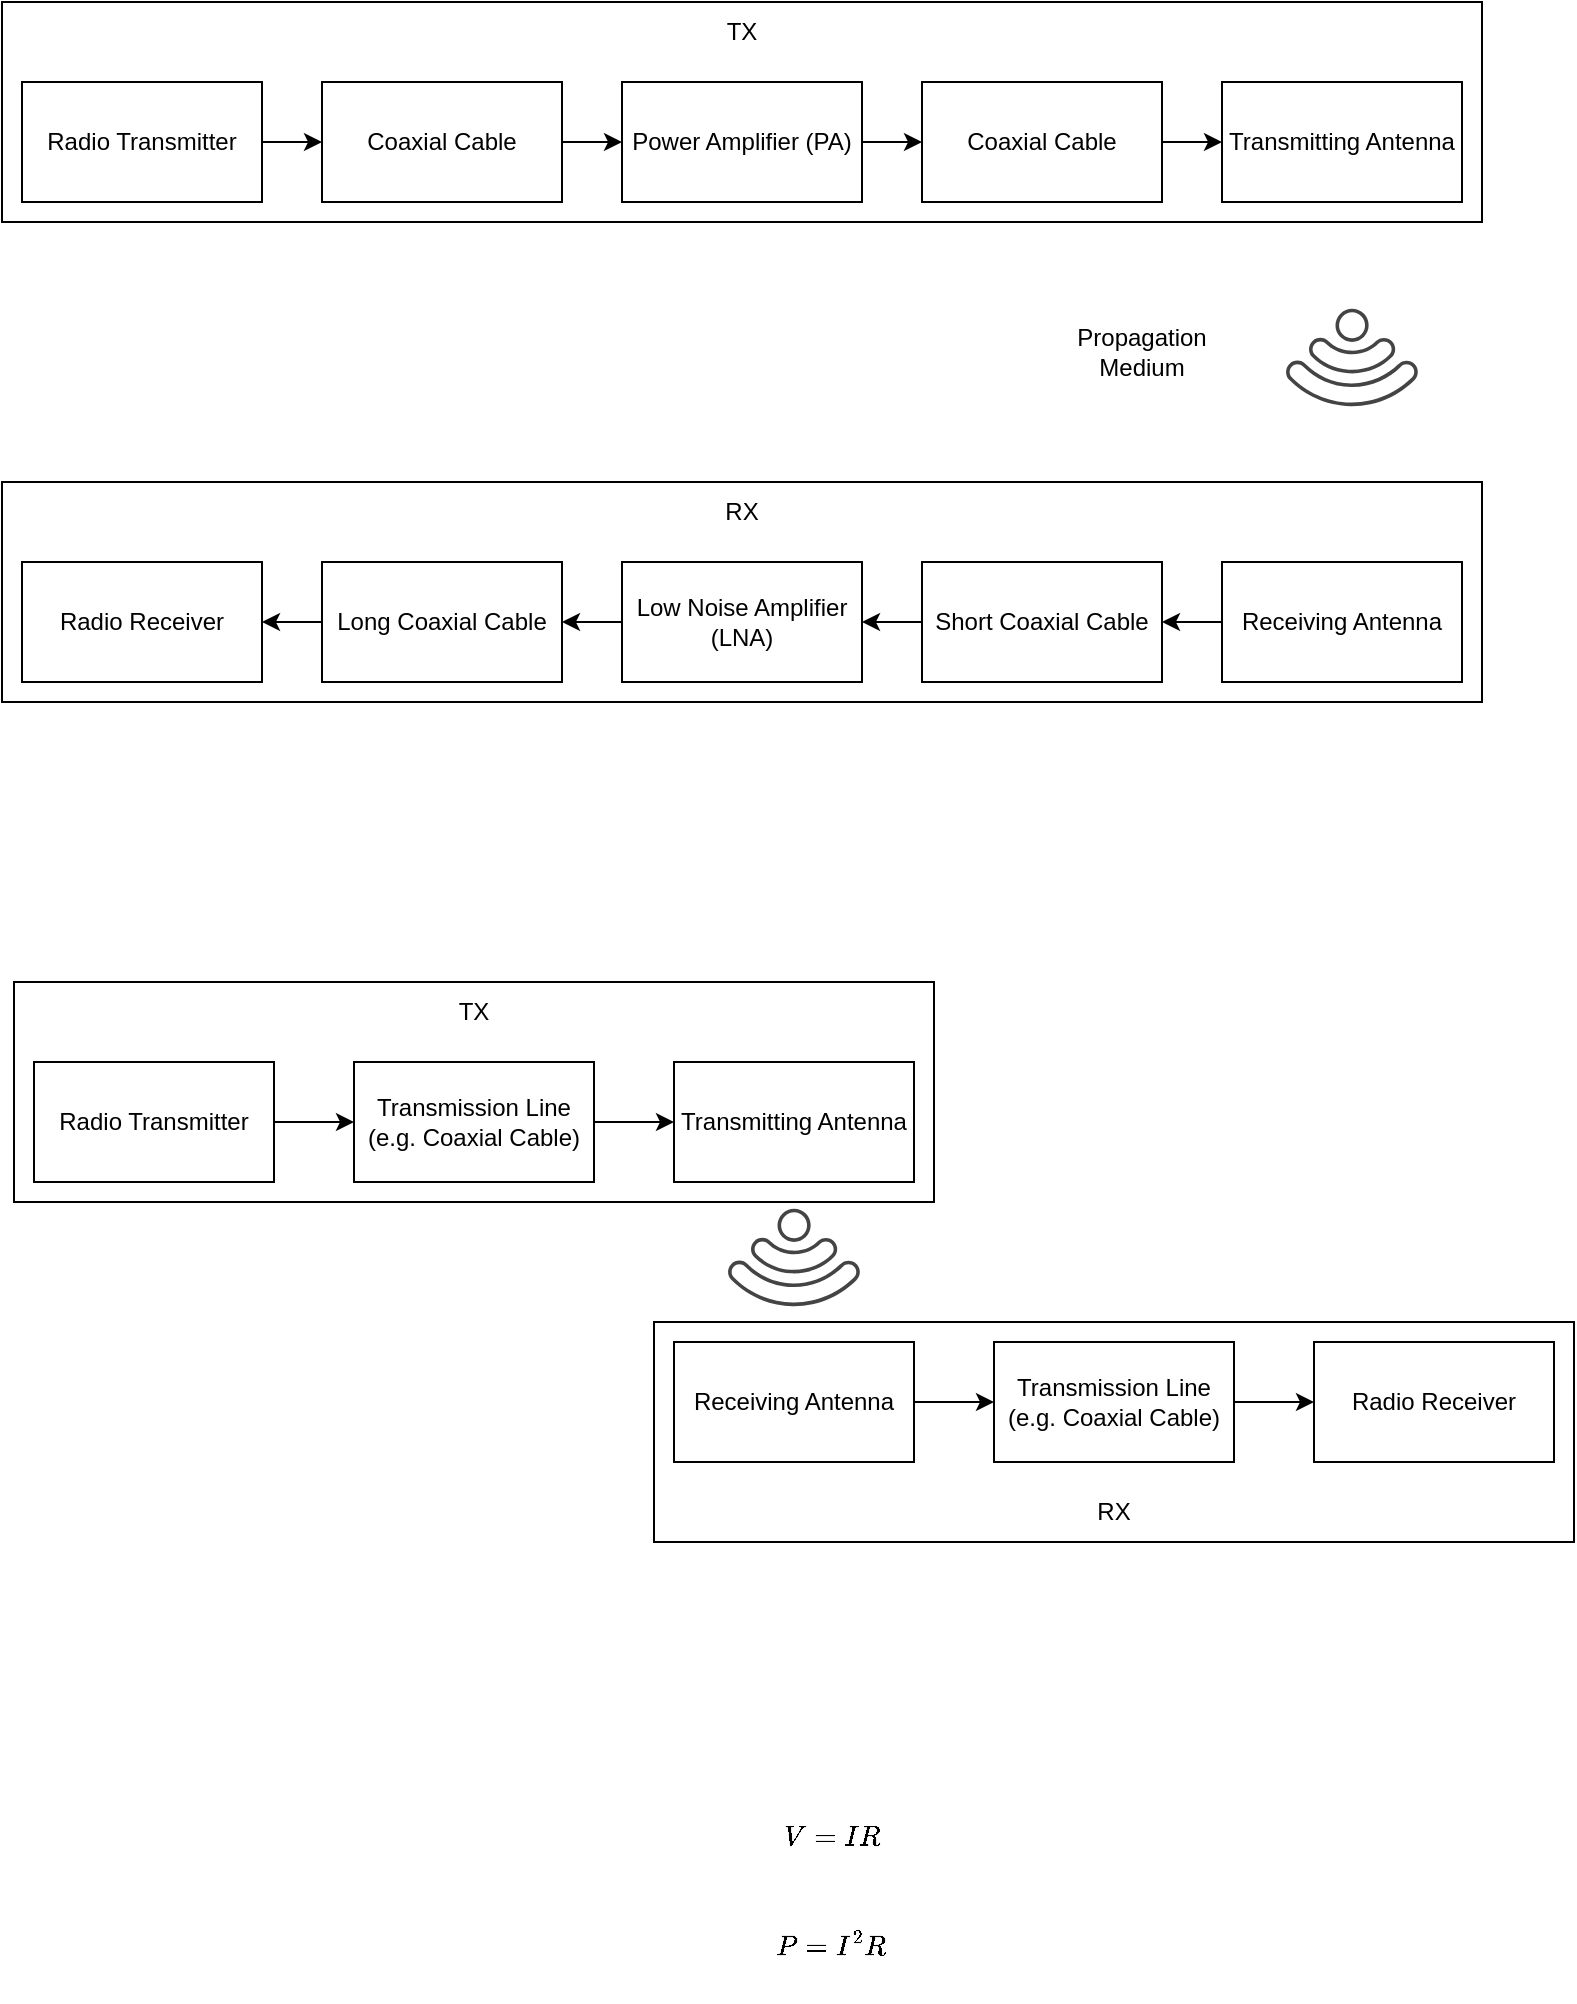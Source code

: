 <mxfile version="20.7.4" type="device" pages="5"><diagram id="d-C_2lDIibOglpIAvxN3" name="Link Elements"><mxGraphModel dx="2442" dy="955" grid="1" gridSize="10" guides="1" tooltips="1" connect="1" arrows="1" fold="1" page="1" pageScale="1" pageWidth="827" pageHeight="1169" math="1" shadow="0"><root><mxCell id="0"/><mxCell id="1" parent="0"/><mxCell id="vV_wYRjbDjdERri17DO6-15" value="" style="rounded=0;whiteSpace=wrap;html=1;" parent="1" vertex="1"><mxGeometry x="-484" y="740" width="460" height="110" as="geometry"/></mxCell><mxCell id="vV_wYRjbDjdERri17DO6-16" value="RX" style="text;html=1;strokeColor=none;fillColor=none;align=center;verticalAlign=middle;whiteSpace=wrap;rounded=0;" parent="1" vertex="1"><mxGeometry x="-284" y="820" width="60" height="30" as="geometry"/></mxCell><mxCell id="vV_wYRjbDjdERri17DO6-13" value="" style="rounded=0;whiteSpace=wrap;html=1;" parent="1" vertex="1"><mxGeometry x="-804" y="570" width="460" height="110" as="geometry"/></mxCell><mxCell id="vV_wYRjbDjdERri17DO6-6" value="" style="edgeStyle=orthogonalEdgeStyle;rounded=0;orthogonalLoop=1;jettySize=auto;html=1;" parent="1" source="vV_wYRjbDjdERri17DO6-1" target="vV_wYRjbDjdERri17DO6-3" edge="1"><mxGeometry relative="1" as="geometry"/></mxCell><mxCell id="vV_wYRjbDjdERri17DO6-1" value="Radio Transmitter" style="rounded=0;whiteSpace=wrap;html=1;" parent="1" vertex="1"><mxGeometry x="-794" y="610" width="120" height="60" as="geometry"/></mxCell><mxCell id="vV_wYRjbDjdERri17DO6-7" value="" style="edgeStyle=orthogonalEdgeStyle;rounded=0;orthogonalLoop=1;jettySize=auto;html=1;" parent="1" source="vV_wYRjbDjdERri17DO6-3" target="vV_wYRjbDjdERri17DO6-4" edge="1"><mxGeometry relative="1" as="geometry"/></mxCell><mxCell id="vV_wYRjbDjdERri17DO6-3" value="Transmission Line&lt;br&gt;(e.g. Coaxial Cable)" style="rounded=0;whiteSpace=wrap;html=1;" parent="1" vertex="1"><mxGeometry x="-634" y="610" width="120" height="60" as="geometry"/></mxCell><mxCell id="vV_wYRjbDjdERri17DO6-4" value="Transmitting Antenna" style="rounded=0;whiteSpace=wrap;html=1;" parent="1" vertex="1"><mxGeometry x="-474" y="610" width="120" height="60" as="geometry"/></mxCell><mxCell id="vV_wYRjbDjdERri17DO6-5" value="Radio Receiver" style="rounded=0;whiteSpace=wrap;html=1;" parent="1" vertex="1"><mxGeometry x="-154" y="750" width="120" height="60" as="geometry"/></mxCell><mxCell id="vV_wYRjbDjdERri17DO6-11" value="" style="edgeStyle=orthogonalEdgeStyle;rounded=0;orthogonalLoop=1;jettySize=auto;html=1;" parent="1" source="vV_wYRjbDjdERri17DO6-8" target="vV_wYRjbDjdERri17DO6-5" edge="1"><mxGeometry relative="1" as="geometry"/></mxCell><mxCell id="vV_wYRjbDjdERri17DO6-8" value="Transmission Line&lt;br&gt;(e.g. Coaxial Cable)" style="rounded=0;whiteSpace=wrap;html=1;" parent="1" vertex="1"><mxGeometry x="-314" y="750" width="120" height="60" as="geometry"/></mxCell><mxCell id="vV_wYRjbDjdERri17DO6-10" value="" style="edgeStyle=orthogonalEdgeStyle;rounded=0;orthogonalLoop=1;jettySize=auto;html=1;" parent="1" source="vV_wYRjbDjdERri17DO6-9" target="vV_wYRjbDjdERri17DO6-8" edge="1"><mxGeometry relative="1" as="geometry"/></mxCell><mxCell id="vV_wYRjbDjdERri17DO6-9" value="Receiving Antenna" style="rounded=0;whiteSpace=wrap;html=1;" parent="1" vertex="1"><mxGeometry x="-474" y="750" width="120" height="60" as="geometry"/></mxCell><mxCell id="vV_wYRjbDjdERri17DO6-12" value="" style="sketch=0;pointerEvents=1;shadow=0;dashed=0;html=1;strokeColor=none;fillColor=#434445;aspect=fixed;labelPosition=center;verticalLabelPosition=bottom;verticalAlign=top;align=center;outlineConnect=0;shape=mxgraph.vvd.wi_fi;rotation=-225;" parent="1" vertex="1"><mxGeometry x="-439" y="690" width="50" height="50" as="geometry"/></mxCell><mxCell id="vV_wYRjbDjdERri17DO6-14" value="TX" style="text;html=1;strokeColor=none;fillColor=none;align=center;verticalAlign=middle;whiteSpace=wrap;rounded=0;" parent="1" vertex="1"><mxGeometry x="-604" y="570" width="60" height="30" as="geometry"/></mxCell><mxCell id="dO1_45vs5YX-M7-SemZP-1" value="$$ V=I R $$&lt;br&gt;$$ P=I^2 R $$" style="text;html=1;strokeColor=none;fillColor=none;align=center;verticalAlign=middle;whiteSpace=wrap;rounded=0;" parent="1" vertex="1"><mxGeometry x="-470" y="970" width="150" height="110" as="geometry"/></mxCell><mxCell id="5fy0USZpjH5XjPz-WsK1-3" value="" style="rounded=0;whiteSpace=wrap;html=1;" parent="1" vertex="1"><mxGeometry x="-810" y="80" width="740" height="110" as="geometry"/></mxCell><mxCell id="5fy0USZpjH5XjPz-WsK1-4" value="" style="edgeStyle=orthogonalEdgeStyle;rounded=0;orthogonalLoop=1;jettySize=auto;html=1;" parent="1" source="5fy0USZpjH5XjPz-WsK1-5" target="5fy0USZpjH5XjPz-WsK1-16" edge="1"><mxGeometry relative="1" as="geometry"/></mxCell><mxCell id="5fy0USZpjH5XjPz-WsK1-5" value="Radio Transmitter" style="rounded=0;whiteSpace=wrap;html=1;" parent="1" vertex="1"><mxGeometry x="-800" y="120" width="120" height="60" as="geometry"/></mxCell><mxCell id="5fy0USZpjH5XjPz-WsK1-6" value="" style="edgeStyle=orthogonalEdgeStyle;rounded=0;orthogonalLoop=1;jettySize=auto;html=1;" parent="1" source="5fy0USZpjH5XjPz-WsK1-7" target="5fy0USZpjH5XjPz-WsK1-8" edge="1"><mxGeometry relative="1" as="geometry"/></mxCell><mxCell id="5fy0USZpjH5XjPz-WsK1-7" value="Power Amplifier (PA)" style="rounded=0;whiteSpace=wrap;html=1;" parent="1" vertex="1"><mxGeometry x="-500" y="120" width="120" height="60" as="geometry"/></mxCell><mxCell id="5fy0USZpjH5XjPz-WsK1-19" value="" style="edgeStyle=orthogonalEdgeStyle;rounded=0;orthogonalLoop=1;jettySize=auto;html=1;" parent="1" source="5fy0USZpjH5XjPz-WsK1-8" target="5fy0USZpjH5XjPz-WsK1-18" edge="1"><mxGeometry relative="1" as="geometry"/></mxCell><mxCell id="5fy0USZpjH5XjPz-WsK1-8" value="Coaxial Cable" style="rounded=0;whiteSpace=wrap;html=1;" parent="1" vertex="1"><mxGeometry x="-350" y="120" width="120" height="60" as="geometry"/></mxCell><mxCell id="5fy0USZpjH5XjPz-WsK1-14" value="" style="sketch=0;pointerEvents=1;shadow=0;dashed=0;html=1;strokeColor=none;fillColor=#434445;aspect=fixed;labelPosition=center;verticalLabelPosition=bottom;verticalAlign=top;align=center;outlineConnect=0;shape=mxgraph.vvd.wi_fi;rotation=-225;" parent="1" vertex="1"><mxGeometry x="-160" y="240" width="50" height="50" as="geometry"/></mxCell><mxCell id="5fy0USZpjH5XjPz-WsK1-15" value="TX" style="text;html=1;strokeColor=none;fillColor=none;align=center;verticalAlign=middle;whiteSpace=wrap;rounded=0;" parent="1" vertex="1"><mxGeometry x="-470" y="80" width="60" height="30" as="geometry"/></mxCell><mxCell id="5fy0USZpjH5XjPz-WsK1-17" value="" style="edgeStyle=orthogonalEdgeStyle;rounded=0;orthogonalLoop=1;jettySize=auto;html=1;" parent="1" source="5fy0USZpjH5XjPz-WsK1-16" target="5fy0USZpjH5XjPz-WsK1-7" edge="1"><mxGeometry relative="1" as="geometry"/></mxCell><mxCell id="5fy0USZpjH5XjPz-WsK1-16" value="Coaxial Cable" style="rounded=0;whiteSpace=wrap;html=1;" parent="1" vertex="1"><mxGeometry x="-650" y="120" width="120" height="60" as="geometry"/></mxCell><mxCell id="5fy0USZpjH5XjPz-WsK1-18" value="Transmitting Antenna" style="rounded=0;whiteSpace=wrap;html=1;" parent="1" vertex="1"><mxGeometry x="-200" y="120" width="120" height="60" as="geometry"/></mxCell><mxCell id="5fy0USZpjH5XjPz-WsK1-20" value="Propagation Medium" style="text;html=1;strokeColor=none;fillColor=none;align=center;verticalAlign=middle;whiteSpace=wrap;rounded=0;" parent="1" vertex="1"><mxGeometry x="-270" y="240" width="60" height="30" as="geometry"/></mxCell><mxCell id="5fy0USZpjH5XjPz-WsK1-21" value="" style="rounded=0;whiteSpace=wrap;html=1;" parent="1" vertex="1"><mxGeometry x="-810" y="320" width="740" height="110" as="geometry"/></mxCell><mxCell id="5fy0USZpjH5XjPz-WsK1-23" value="Radio Receiver" style="rounded=0;whiteSpace=wrap;html=1;" parent="1" vertex="1"><mxGeometry x="-800" y="360" width="120" height="60" as="geometry"/></mxCell><mxCell id="5fy0USZpjH5XjPz-WsK1-34" value="" style="edgeStyle=orthogonalEdgeStyle;rounded=0;orthogonalLoop=1;jettySize=auto;html=1;" parent="1" source="5fy0USZpjH5XjPz-WsK1-25" target="5fy0USZpjH5XjPz-WsK1-30" edge="1"><mxGeometry relative="1" as="geometry"/></mxCell><mxCell id="5fy0USZpjH5XjPz-WsK1-25" value="Low Noise Amplifier (LNA)" style="rounded=0;whiteSpace=wrap;html=1;" parent="1" vertex="1"><mxGeometry x="-500" y="360" width="120" height="60" as="geometry"/></mxCell><mxCell id="5fy0USZpjH5XjPz-WsK1-33" value="" style="edgeStyle=orthogonalEdgeStyle;rounded=0;orthogonalLoop=1;jettySize=auto;html=1;" parent="1" source="5fy0USZpjH5XjPz-WsK1-27" target="5fy0USZpjH5XjPz-WsK1-25" edge="1"><mxGeometry relative="1" as="geometry"/></mxCell><mxCell id="5fy0USZpjH5XjPz-WsK1-27" value="Short Coaxial Cable" style="rounded=0;whiteSpace=wrap;html=1;" parent="1" vertex="1"><mxGeometry x="-350" y="360" width="120" height="60" as="geometry"/></mxCell><mxCell id="5fy0USZpjH5XjPz-WsK1-28" value="RX" style="text;html=1;strokeColor=none;fillColor=none;align=center;verticalAlign=middle;whiteSpace=wrap;rounded=0;" parent="1" vertex="1"><mxGeometry x="-470" y="320" width="60" height="30" as="geometry"/></mxCell><mxCell id="5fy0USZpjH5XjPz-WsK1-35" value="" style="edgeStyle=orthogonalEdgeStyle;rounded=0;orthogonalLoop=1;jettySize=auto;html=1;" parent="1" source="5fy0USZpjH5XjPz-WsK1-30" target="5fy0USZpjH5XjPz-WsK1-23" edge="1"><mxGeometry relative="1" as="geometry"/></mxCell><mxCell id="5fy0USZpjH5XjPz-WsK1-30" value="Long Coaxial Cable" style="rounded=0;whiteSpace=wrap;html=1;" parent="1" vertex="1"><mxGeometry x="-650" y="360" width="120" height="60" as="geometry"/></mxCell><mxCell id="5fy0USZpjH5XjPz-WsK1-32" value="" style="edgeStyle=orthogonalEdgeStyle;rounded=0;orthogonalLoop=1;jettySize=auto;html=1;" parent="1" source="5fy0USZpjH5XjPz-WsK1-31" target="5fy0USZpjH5XjPz-WsK1-27" edge="1"><mxGeometry relative="1" as="geometry"/></mxCell><mxCell id="5fy0USZpjH5XjPz-WsK1-31" value="Receiving Antenna" style="rounded=0;whiteSpace=wrap;html=1;" parent="1" vertex="1"><mxGeometry x="-200" y="360" width="120" height="60" as="geometry"/></mxCell></root></mxGraphModel></diagram><diagram id="AnYrzLdGbLXiu4XTGlFO" name="dB Scale"><mxGraphModel dx="1050" dy="621" grid="1" gridSize="10" guides="1" tooltips="1" connect="1" arrows="1" fold="1" page="1" pageScale="1" pageWidth="827" pageHeight="1169" math="1" shadow="0"><root><mxCell id="0"/><mxCell id="1" parent="0"/><mxCell id="f7sJut4iROeHvsqfONxE-1" value="" style="edgeStyle=orthogonalEdgeStyle;rounded=0;orthogonalLoop=1;jettySize=auto;html=1;endArrow=none;endFill=0;" edge="1" parent="1" source="f7sJut4iROeHvsqfONxE-2" target="f7sJut4iROeHvsqfONxE-5"><mxGeometry relative="1" as="geometry"/></mxCell><mxCell id="f7sJut4iROeHvsqfONxE-2" value="" style="triangle;whiteSpace=wrap;html=1;" vertex="1" parent="1"><mxGeometry x="470" y="307.5" width="80" height="105" as="geometry"/></mxCell><mxCell id="f7sJut4iROeHvsqfONxE-3" value="" style="edgeStyle=orthogonalEdgeStyle;rounded=0;orthogonalLoop=1;jettySize=auto;html=1;endArrow=none;endFill=0;" edge="1" parent="1" source="f7sJut4iROeHvsqfONxE-4" target="f7sJut4iROeHvsqfONxE-2"><mxGeometry relative="1" as="geometry"/></mxCell><mxCell id="f7sJut4iROeHvsqfONxE-4" value="&lt;span style=&quot;font-family: SFMono-Regular, Menlo, Monaco, Consolas, &amp;quot;Liberation Mono&amp;quot;, &amp;quot;Courier New&amp;quot;, monospace; font-size: 14px; text-align: left; background-color: rgb(255, 255, 255);&quot;&gt;$$V_{rms}$$&lt;br&gt;&lt;/span&gt;&lt;span style=&quot;font-family: SFMono-Regular, Menlo, Monaco, Consolas, &amp;quot;Liberation Mono&amp;quot;, &amp;quot;Courier New&amp;quot;, monospace; font-size: 14px; text-align: left; background-color: rgb(255, 255, 255);&quot;&gt;$$P_{avg}$$&lt;/span&gt;&lt;sub&gt;&lt;br&gt;&lt;/sub&gt;" style="rounded=0;whiteSpace=wrap;html=1;" vertex="1" parent="1"><mxGeometry x="315" y="295" width="120" height="130" as="geometry"/></mxCell><mxCell id="f7sJut4iROeHvsqfONxE-5" value="&lt;span style=&quot;font-family: SFMono-Regular, Menlo, Monaco, Consolas, &amp;quot;Liberation Mono&amp;quot;, &amp;quot;Courier New&amp;quot;, monospace; font-size: 14px; text-align: left; background-color: rgb(255, 255, 255);&quot;&gt;$$\sqrt{G}V_{rms}$$&lt;br&gt;&lt;/span&gt;&lt;span style=&quot;font-family: SFMono-Regular, Menlo, Monaco, Consolas, &amp;quot;Liberation Mono&amp;quot;, &amp;quot;Courier New&amp;quot;, monospace; font-size: 14px; text-align: left; background-color: rgb(255, 255, 255);&quot;&gt;$$GP_{avg}$$&lt;/span&gt;&lt;span style=&quot;font-family: SFMono-Regular, Menlo, Monaco, Consolas, &amp;quot;Liberation Mono&amp;quot;, &amp;quot;Courier New&amp;quot;, monospace; font-size: 14px; text-align: left; background-color: rgb(255, 255, 255);&quot;&gt;&lt;br&gt;&lt;/span&gt;" style="rounded=0;whiteSpace=wrap;html=1;" vertex="1" parent="1"><mxGeometry x="575" y="295" width="120" height="130" as="geometry"/></mxCell><mxCell id="f7sJut4iROeHvsqfONxE-6" value="Amplifier with Gain G" style="text;html=1;strokeColor=none;fillColor=none;align=center;verticalAlign=middle;whiteSpace=wrap;rounded=0;" vertex="1" parent="1"><mxGeometry x="470" y="265" width="65" height="30" as="geometry"/></mxCell><mxCell id="f7sJut4iROeHvsqfONxE-7" value="Input" style="text;html=1;strokeColor=none;fillColor=none;align=center;verticalAlign=middle;whiteSpace=wrap;rounded=0;" vertex="1" parent="1"><mxGeometry x="345" y="260" width="60" height="30" as="geometry"/></mxCell><mxCell id="f7sJut4iROeHvsqfONxE-8" value="Output" style="text;html=1;strokeColor=none;fillColor=none;align=center;verticalAlign=middle;whiteSpace=wrap;rounded=0;" vertex="1" parent="1"><mxGeometry x="605" y="260" width="60" height="30" as="geometry"/></mxCell><mxCell id="f7sJut4iROeHvsqfONxE-9" value="$$ G $$" style="text;html=1;strokeColor=none;fillColor=none;align=center;verticalAlign=middle;whiteSpace=wrap;rounded=0;" vertex="1" parent="1"><mxGeometry x="470" y="345" width="60" height="30" as="geometry"/></mxCell><mxCell id="f7sJut4iROeHvsqfONxE-10" style="edgeStyle=orthogonalEdgeStyle;rounded=0;orthogonalLoop=1;jettySize=auto;html=1;exitX=1;exitY=0.5;exitDx=0;exitDy=0;entryX=0;entryY=0.5;entryDx=0;entryDy=0;entryPerimeter=0;fontColor=#000000;endArrow=none;endFill=0;" edge="1" parent="1" source="f7sJut4iROeHvsqfONxE-11" target="f7sJut4iROeHvsqfONxE-18"><mxGeometry relative="1" as="geometry"/></mxCell><mxCell id="f7sJut4iROeHvsqfONxE-11" value="&lt;span style=&quot;font-family: SFMono-Regular, Menlo, Monaco, Consolas, &amp;quot;Liberation Mono&amp;quot;, &amp;quot;Courier New&amp;quot;, monospace; font-size: 14px; text-align: left; background-color: rgb(255, 255, 255);&quot;&gt;$$V_{rms}$$&lt;br&gt;&lt;/span&gt;&lt;span style=&quot;font-family: SFMono-Regular, Menlo, Monaco, Consolas, &amp;quot;Liberation Mono&amp;quot;, &amp;quot;Courier New&amp;quot;, monospace; font-size: 14px; text-align: left; background-color: rgb(255, 255, 255);&quot;&gt;$$P_{avg}$$&lt;/span&gt;&lt;sub&gt;&lt;br&gt;&lt;/sub&gt;" style="rounded=0;whiteSpace=wrap;html=1;" vertex="1" parent="1"><mxGeometry x="320" y="495" width="120" height="145" as="geometry"/></mxCell><mxCell id="f7sJut4iROeHvsqfONxE-12" value="&lt;span style=&quot;font-family: SFMono-Regular, Menlo, Monaco, Consolas, &amp;quot;Liberation Mono&amp;quot;, &amp;quot;Courier New&amp;quot;, monospace; font-size: 14px; text-align: left; background-color: rgb(255, 255, 255);&quot;&gt;$$\sqrt{\frac{1}{L}}V_{rms}$$&lt;br&gt;&lt;/span&gt;&lt;span style=&quot;font-family: SFMono-Regular, Menlo, Monaco, Consolas, &amp;quot;Liberation Mono&amp;quot;, &amp;quot;Courier New&amp;quot;, monospace; font-size: 14px; text-align: left; background-color: rgb(255, 255, 255);&quot;&gt;$${\frac{1}{L}}P_{avg}$$&lt;/span&gt;&lt;span style=&quot;font-family: SFMono-Regular, Menlo, Monaco, Consolas, &amp;quot;Liberation Mono&amp;quot;, &amp;quot;Courier New&amp;quot;, monospace; font-size: 14px; text-align: left; background-color: rgb(255, 255, 255);&quot;&gt;&lt;br&gt;&lt;/span&gt;" style="rounded=0;whiteSpace=wrap;html=1;" vertex="1" parent="1"><mxGeometry x="580" y="495" width="120" height="145" as="geometry"/></mxCell><mxCell id="f7sJut4iROeHvsqfONxE-13" value="Attenuator with Loss L" style="text;html=1;strokeColor=none;fillColor=none;align=center;verticalAlign=middle;whiteSpace=wrap;rounded=0;" vertex="1" parent="1"><mxGeometry x="475" y="480" width="65" height="30" as="geometry"/></mxCell><mxCell id="f7sJut4iROeHvsqfONxE-14" value="Input" style="text;html=1;strokeColor=none;fillColor=none;align=center;verticalAlign=middle;whiteSpace=wrap;rounded=0;" vertex="1" parent="1"><mxGeometry x="345" y="465" width="60" height="30" as="geometry"/></mxCell><mxCell id="f7sJut4iROeHvsqfONxE-15" value="Output" style="text;html=1;strokeColor=none;fillColor=none;align=center;verticalAlign=middle;whiteSpace=wrap;rounded=0;" vertex="1" parent="1"><mxGeometry x="610" y="465" width="60" height="30" as="geometry"/></mxCell><mxCell id="f7sJut4iROeHvsqfONxE-16" value="$$ L $$" style="text;html=1;strokeColor=none;fillColor=none;align=center;verticalAlign=middle;whiteSpace=wrap;rounded=0;" vertex="1" parent="1"><mxGeometry x="478" y="511" width="60" height="30" as="geometry"/></mxCell><mxCell id="f7sJut4iROeHvsqfONxE-17" style="edgeStyle=orthogonalEdgeStyle;rounded=0;orthogonalLoop=1;jettySize=auto;html=1;exitX=1;exitY=0.5;exitDx=0;exitDy=0;exitPerimeter=0;entryX=0;entryY=0.5;entryDx=0;entryDy=0;fontColor=#000000;endArrow=none;endFill=0;" edge="1" parent="1" source="f7sJut4iROeHvsqfONxE-18" target="f7sJut4iROeHvsqfONxE-12"><mxGeometry relative="1" as="geometry"/></mxCell><mxCell id="f7sJut4iROeHvsqfONxE-18" value="" style="pointerEvents=1;verticalLabelPosition=bottom;shadow=0;dashed=0;align=center;html=1;verticalAlign=top;shape=mxgraph.electrical.resistors.attenuator;fontColor=#000000;" vertex="1" parent="1"><mxGeometry x="457.5" y="537.5" width="100" height="60" as="geometry"/></mxCell><mxCell id="f7sJut4iROeHvsqfONxE-19" value="Linear Scale: $$ \frac{a}{b}&lt;br&gt;&amp;nbsp;$$&amp;nbsp;&lt;br&gt;dB Scale: $$ 20*log10(\frac{a}{b}) $$" style="text;html=1;strokeColor=none;fillColor=none;align=center;verticalAlign=middle;whiteSpace=wrap;rounded=0;" vertex="1" parent="1"><mxGeometry x="347.5" y="750" width="150" height="90" as="geometry"/></mxCell><mxCell id="f7sJut4iROeHvsqfONxE-20" value="Square Scale: $$ \frac{a^2}{b^2}&lt;br&gt;&amp;nbsp;$$&amp;nbsp;&lt;br&gt;dB Scale: $$ 10*log10(\frac{a^2}{b^2}) $$" style="text;html=1;strokeColor=none;fillColor=none;align=center;verticalAlign=middle;whiteSpace=wrap;rounded=0;" vertex="1" parent="1"><mxGeometry x="532.5" y="750" width="150" height="90" as="geometry"/></mxCell></root></mxGraphModel></diagram><diagram id="7RGXLIltt8ocaTCmJ2Oj" name="Fourier Series"><mxGraphModel dx="2442" dy="-214" grid="1" gridSize="10" guides="1" tooltips="1" connect="1" arrows="1" fold="1" page="1" pageScale="1" pageWidth="827" pageHeight="1169" math="1" shadow="0"><root><mxCell id="0"/><mxCell id="1" parent="0"/><mxCell id="ubgu9y2r9_coXAq6BwVh-1" value="$$ s(t)=\sum_{n=0}^{\infty} a_n cos(n 2\pi f t)+ b_n sin(n 2\pi f t)=\sum_{n=0}^{\infty} m_n sin(n 2\pi f t +\theta_n)&lt;br&gt;&amp;nbsp;\ $$" style="text;strokeColor=none;fillColor=none;align=center;verticalAlign=middle;rounded=0;fontColor=#000000;whiteSpace=wrap;html=1;labelBackgroundColor=none;labelBorderColor=none;" vertex="1" parent="1"><mxGeometry x="-760" y="1190" width="410" height="70" as="geometry"/></mxCell><mxCell id="ubgu9y2r9_coXAq6BwVh-2" value="$$ s(t)=\sum_{n=0}^{\infty} m_n sin(n 2\pi f t +\theta_n)&lt;br&gt;&amp;nbsp;\ $$" style="text;strokeColor=none;fillColor=none;align=center;verticalAlign=middle;rounded=0;fontColor=#000000;whiteSpace=wrap;html=1;labelBackgroundColor=none;labelBorderColor=none;" vertex="1" parent="1"><mxGeometry x="-760" y="1255" width="190" height="70" as="geometry"/></mxCell><mxCell id="ubgu9y2r9_coXAq6BwVh-3" value="$$ m_n sin(n 2\pi f t +\theta_n)=m_n sin(n 2\pi f t)cos(\theta_n)+&lt;br&gt;m_n cos(n 2\pi f t)&amp;nbsp;&lt;br&gt;sin(\theta_n)&lt;br&gt;&amp;nbsp;&lt;br&gt;&amp;nbsp;\ $$" style="text;strokeColor=none;fillColor=none;align=center;verticalAlign=middle;rounded=0;fontColor=#000000;whiteSpace=wrap;html=1;labelBackgroundColor=none;labelBorderColor=none;" vertex="1" parent="1"><mxGeometry x="-760" y="1320" width="420" height="70" as="geometry"/></mxCell><mxCell id="ubgu9y2r9_coXAq6BwVh-4" value="$$ a_n =m_n&amp;nbsp;&lt;br style=&quot;border-color: var(--border-color);&quot;&gt;sin(\theta_n)&lt;br&gt;&amp;nbsp;$$" style="text;strokeColor=none;fillColor=none;align=center;verticalAlign=middle;rounded=0;fontColor=#000000;whiteSpace=wrap;html=1;labelBackgroundColor=none;labelBorderColor=none;" vertex="1" parent="1"><mxGeometry x="-760" y="1380" width="110" height="70" as="geometry"/></mxCell><mxCell id="ubgu9y2r9_coXAq6BwVh-5" value="$$ b_n =m_n&amp;nbsp;&lt;br style=&quot;border-color: var(--border-color);&quot;&gt;cos(\theta_n)&lt;br&gt;&amp;nbsp;$$" style="text;strokeColor=none;fillColor=none;align=center;verticalAlign=middle;rounded=0;fontColor=#000000;whiteSpace=wrap;html=1;labelBackgroundColor=none;labelBorderColor=none;" vertex="1" parent="1"><mxGeometry x="-760" y="1450" width="110" height="70" as="geometry"/></mxCell><mxCell id="G8nHdOB9OA4dy5ui0oeU-1" value="$$ s(t)=\sum_{n=0}^{\infty} a_n cos(n 2\pi f t)+ b_n sin(n 2\pi f t)=\sum_{n=0}^{\infty} k_n cos(n 2\pi f t +\theta_n)&lt;br&gt;&amp;nbsp;\ $$" style="text;strokeColor=none;fillColor=none;align=center;verticalAlign=middle;rounded=0;fontColor=#000000;whiteSpace=wrap;html=1;labelBackgroundColor=none;labelBorderColor=none;" vertex="1" parent="1"><mxGeometry x="-760" y="1610" width="410" height="70" as="geometry"/></mxCell><mxCell id="G8nHdOB9OA4dy5ui0oeU-2" value="$$ s(t)=\sum_{n=0}^{\infty} k_n cos(n 2\pi f t +\theta_n)&lt;br&gt;&amp;nbsp;\ $$" style="text;strokeColor=none;fillColor=none;align=center;verticalAlign=middle;rounded=0;fontColor=#000000;whiteSpace=wrap;html=1;labelBackgroundColor=none;labelBorderColor=none;" vertex="1" parent="1"><mxGeometry x="-760" y="1680" width="190" height="70" as="geometry"/></mxCell><mxCell id="G8nHdOB9OA4dy5ui0oeU-3" value="$$ k_n cos(n 2\pi f t +\theta_n)=k_n cos(n 2\pi f t)cos(\theta_n)-&lt;br&gt;k_n sin(n 2\pi f t)&amp;nbsp;&lt;br&gt;sin(\theta_n)&lt;br&gt;&amp;nbsp;&lt;br&gt;&amp;nbsp;\ $$" style="text;strokeColor=none;fillColor=none;align=center;verticalAlign=middle;rounded=0;fontColor=#000000;whiteSpace=wrap;html=1;labelBackgroundColor=none;labelBorderColor=none;" vertex="1" parent="1"><mxGeometry x="-760" y="1739" width="410" height="70" as="geometry"/></mxCell><mxCell id="G8nHdOB9OA4dy5ui0oeU-4" value="$$ a_n =k_n&amp;nbsp;&lt;br style=&quot;border-color: var(--border-color);&quot;&gt;cos(\theta_n)&lt;br&gt;&amp;nbsp;$$" style="text;strokeColor=none;fillColor=none;align=center;verticalAlign=middle;rounded=0;fontColor=#000000;whiteSpace=wrap;html=1;labelBackgroundColor=none;labelBorderColor=none;" vertex="1" parent="1"><mxGeometry x="-760" y="1795" width="100" height="70" as="geometry"/></mxCell><mxCell id="G8nHdOB9OA4dy5ui0oeU-5" value="$$ b_n =-k_n&amp;nbsp;&lt;br style=&quot;border-color: var(--border-color);&quot;&gt;sin(\theta_n)&lt;br&gt;&amp;nbsp;$$" style="text;strokeColor=none;fillColor=none;align=center;verticalAlign=middle;rounded=0;fontColor=#000000;whiteSpace=wrap;html=1;labelBackgroundColor=none;labelBorderColor=none;" vertex="1" parent="1"><mxGeometry x="-760" y="1855" width="110" height="70" as="geometry"/></mxCell><mxCell id="Y__WhZme0EMcXyCqXJ4l-1" value="$$ s(t)=\sum_{n=0}^{\infty} a_n cos(n 2\pi f t)+ b_n sin(n 2\pi f t)&lt;br&gt;&amp;nbsp;= \sum_{n=0}^{\infty} a_n (\frac{e^{j n 2 \pi f t}+e^{-j n 2 \pi f t}&lt;br&gt;}{2}) + b_n (\frac{e^{j n 2 \pi f t}-e^{-j n 2 \pi f t}&lt;br style=&quot;border-color: var(--border-color);&quot;&gt;}{2j})&lt;br&gt;=\sum_{n=0}^{\infty} 0.5 e^{j n 2 \pi f t} (a_n -j b_n) + 0.5 e^{-j n 2 \pi f t} (a_n + j b_n)&amp;nbsp;&lt;br&gt;&amp;nbsp;$$" style="text;strokeColor=none;fillColor=none;align=center;verticalAlign=middle;rounded=0;fontColor=#000000;whiteSpace=wrap;html=1;labelBackgroundColor=none;labelBorderColor=none;" vertex="1" parent="1"><mxGeometry x="-170" y="1200" width="890" height="70" as="geometry"/></mxCell><mxCell id="iSSw3O9Wnw0PturMt0n8-1" value="$$0.5 (a_n + j b_n) = 0.5 \sqrt{(a_n^2 + b_n^2)}&amp;nbsp; e^{j atan(\frac{b_n}{a_n})}= c_n e^{-j \theta_n}&lt;br&gt;$$" style="text;strokeColor=none;fillColor=none;align=center;verticalAlign=middle;rounded=0;fontColor=#000000;whiteSpace=wrap;html=1;labelBackgroundColor=none;labelBorderColor=none;" vertex="1" parent="1"><mxGeometry x="-150" y="1360" width="300" height="70" as="geometry"/></mxCell><mxCell id="iSSw3O9Wnw0PturMt0n8-2" value="$$0.5 (a_n - j b_n) = 0.5 \sqrt{(a_n^2 + b_n^2)}&amp;nbsp; e^{j atan(-\frac{b_n}{a_n})}= \sqrt{(a_n^2 + b_n^2)}&amp;nbsp; e^{-j atan(\frac{b_n}{a_n})}= c_n e^{j \theta_n}&lt;br&gt;&amp;nbsp;$$" style="text;strokeColor=none;fillColor=none;align=center;verticalAlign=middle;rounded=0;fontColor=#000000;whiteSpace=wrap;html=1;labelBackgroundColor=none;labelBorderColor=none;" vertex="1" parent="1"><mxGeometry x="-150" y="1420" width="460" height="70" as="geometry"/></mxCell><mxCell id="iSSw3O9Wnw0PturMt0n8-3" value="$$ \sum_{n=0}^{\infty} c_n e^{j \theta_n}&lt;br&gt;e^{j n 2 \pi f t} + c_n e^{-j \theta_n}&lt;br style=&quot;border-color: var(--border-color);&quot;&gt;e^{-j n 2 \pi f t} = \sum_{n=-\infty&lt;br&gt;}^{\infty} c_n e^{j \theta_n}&lt;br style=&quot;border-color: var(--border-color);&quot;&gt;e^{j n 2 \pi f t} = \sum_{n=-\infty&lt;br style=&quot;border-color: var(--border-color);&quot;&gt;}^{\infty} C_n&lt;br style=&quot;border-color: var(--border-color);&quot;&gt;e^{j n 2 \pi f t}&lt;br&gt;&amp;nbsp;$$" style="text;strokeColor=none;fillColor=none;align=center;verticalAlign=middle;rounded=0;fontColor=#000000;whiteSpace=wrap;html=1;labelBackgroundColor=none;labelBorderColor=none;" vertex="1" parent="1"><mxGeometry x="-150" y="1500" width="440" height="70" as="geometry"/></mxCell><mxCell id="iSSw3O9Wnw0PturMt0n8-4" value="$$a + j b = \sqrt{(a^2 + b^2)}&amp;nbsp; e^{j atan(\frac{b}{a})}= c e^{j \phi}&lt;br&gt;$$" style="text;strokeColor=none;fillColor=none;align=center;verticalAlign=middle;rounded=0;fontColor=#000000;whiteSpace=wrap;html=1;labelBackgroundColor=none;labelBorderColor=none;" vertex="1" parent="1"><mxGeometry x="-150" y="1290" width="230" height="70" as="geometry"/></mxCell></root></mxGraphModel></diagram><diagram id="h4UW6MDw-SMHZWQhGwME" name="Fourier Transform"><mxGraphModel dx="1313" dy="-393" grid="1" gridSize="10" guides="1" tooltips="1" connect="1" arrows="1" fold="1" page="1" pageScale="1" pageWidth="827" pageHeight="1169" math="1" shadow="0"><root><mxCell id="0"/><mxCell id="1" parent="0"/><mxCell id="qL1NrtjuNpZ8qXsg9Q7n-1" value="$$ S(k)=\sum_{n=0}^{N-1} s(n) e^{-j \frac{2 \pi}{N} k n}&lt;br&gt;&amp;nbsp;\ $$" style="text;strokeColor=none;fillColor=none;align=center;verticalAlign=middle;rounded=0;fontColor=#000000;whiteSpace=wrap;html=1;labelBackgroundColor=none;labelBorderColor=none;" vertex="1" parent="1"><mxGeometry x="310" y="1240" width="150" height="70" as="geometry"/></mxCell><mxCell id="qL1NrtjuNpZ8qXsg9Q7n-2" value="$$ k= 0 ... (N-1) $$" style="text;strokeColor=none;fillColor=none;align=center;verticalAlign=middle;rounded=0;fontColor=#000000;whiteSpace=wrap;html=1;labelBackgroundColor=none;labelBorderColor=none;" vertex="1" parent="1"><mxGeometry x="310" y="1280" width="125" height="70" as="geometry"/></mxCell><mxCell id="qL1NrtjuNpZ8qXsg9Q7n-3" value="$$ S(k)=\sum_{n=0}^{N-1} s(n) e^{-j \frac{2 \pi}{N} k n} =\sum_{n=0}^{N-1} s(n) [cos({ \frac{2 \pi}{N} k n}) -j sin({ \frac{2 \pi}{N} k n})&lt;br&gt;]&lt;br&gt;$$" style="text;strokeColor=none;fillColor=none;align=center;verticalAlign=middle;rounded=0;fontColor=#000000;whiteSpace=wrap;html=1;labelBackgroundColor=none;labelBorderColor=none;" vertex="1" parent="1"><mxGeometry x="180" y="1400" width="430" height="70" as="geometry"/></mxCell></root></mxGraphModel></diagram><diagram id="6HwZR2Hhg-XY48atEp7k" name="DSB-SC"><mxGraphModel dx="1050" dy="-548" grid="1" gridSize="10" guides="1" tooltips="1" connect="1" arrows="1" fold="1" page="1" pageScale="1" pageWidth="827" pageHeight="1169" math="1" shadow="0"><root><mxCell id="0"/><mxCell id="1" parent="0"/><mxCell id="q9gcZ71NRVwJUmh6Gieh-1" value="Carrier Signal in Passband: $$ c(t)= A_c cos(2 \pi f_c t + \theta)&lt;br&gt;$$" style="text;strokeColor=#6c8ebf;fillColor=#dae8fc;align=center;verticalAlign=middle;rounded=0;whiteSpace=wrap;html=1;labelBackgroundColor=none;labelBorderColor=none;" vertex="1" parent="1"><mxGeometry x="90" y="1380" width="172.5" height="70" as="geometry"/></mxCell><mxCell id="q9gcZ71NRVwJUmh6Gieh-2" value="Message Signal in Baseband:&amp;nbsp;$$m(t)$$" style="text;strokeColor=#82b366;fillColor=#d5e8d4;align=center;verticalAlign=middle;rounded=0;whiteSpace=wrap;html=1;labelBackgroundColor=none;labelBorderColor=none;" vertex="1" parent="1"><mxGeometry x="90" y="1460" width="172.5" height="70" as="geometry"/></mxCell><mxCell id="q9gcZ71NRVwJUmh6Gieh-3" value="DSB-SC Modulated Signal in Passband:&amp;nbsp;$$m(t) c(t)$$" style="text;strokeColor=#b85450;fillColor=#f8cecc;align=center;verticalAlign=middle;rounded=0;whiteSpace=wrap;html=1;labelBackgroundColor=none;labelBorderColor=none;" vertex="1" parent="1"><mxGeometry x="90" y="1540" width="172.5" height="70" as="geometry"/></mxCell><mxCell id="sd3F7soQLO3PZNF-4wry-1" value="" style="group" vertex="1" connectable="0" parent="1"><mxGeometry x="390.001" y="1710.001" width="113.137" height="113.137" as="geometry"/></mxCell><mxCell id="sd3F7soQLO3PZNF-4wry-2" value="" style="ellipse;whiteSpace=wrap;html=1;aspect=fixed;" vertex="1" parent="sd3F7soQLO3PZNF-4wry-1"><mxGeometry x="16.569" y="16.569" width="80" height="80" as="geometry"/></mxCell><mxCell id="sd3F7soQLO3PZNF-4wry-3" value="" style="shape=cross;whiteSpace=wrap;html=1;rotation=45;fillColor=#000000;" vertex="1" parent="sd3F7soQLO3PZNF-4wry-1"><mxGeometry x="16.569" y="16.569" width="80" height="80" as="geometry"/></mxCell><mxCell id="sd3F7soQLO3PZNF-4wry-4" value="" style="edgeStyle=orthogonalEdgeStyle;rounded=0;orthogonalLoop=1;jettySize=auto;html=1;entryX=0;entryY=0.5;entryDx=0;entryDy=0;" edge="1" parent="1" source="sd3F7soQLO3PZNF-4wry-5" target="sd3F7soQLO3PZNF-4wry-2"><mxGeometry relative="1" as="geometry"/></mxCell><mxCell id="sd3F7soQLO3PZNF-4wry-5" value="m(t)" style="rounded=0;whiteSpace=wrap;html=1;fillColor=#d5e8d4;strokeColor=#82b366;" vertex="1" parent="1"><mxGeometry x="300" y="1736.57" width="65" height="60" as="geometry"/></mxCell><mxCell id="sd3F7soQLO3PZNF-4wry-6" value="" style="edgeStyle=orthogonalEdgeStyle;rounded=0;orthogonalLoop=1;jettySize=auto;html=1;entryX=0.5;entryY=1;entryDx=0;entryDy=0;" edge="1" parent="1" source="sd3F7soQLO3PZNF-4wry-7" target="sd3F7soQLO3PZNF-4wry-2"><mxGeometry relative="1" as="geometry"/></mxCell><mxCell id="sd3F7soQLO3PZNF-4wry-7" value="c(t)" style="rounded=0;whiteSpace=wrap;html=1;fillColor=#dae8fc;strokeColor=#6c8ebf;" vertex="1" parent="1"><mxGeometry x="414.07" y="1850.0" width="65" height="60" as="geometry"/></mxCell><mxCell id="sd3F7soQLO3PZNF-4wry-8" value="m(t) c(t)" style="rounded=0;whiteSpace=wrap;html=1;fillColor=#f8cecc;strokeColor=#b85450;" vertex="1" parent="1"><mxGeometry x="530" y="1736.57" width="65" height="60" as="geometry"/></mxCell><mxCell id="sd3F7soQLO3PZNF-4wry-9" style="edgeStyle=orthogonalEdgeStyle;rounded=0;orthogonalLoop=1;jettySize=auto;html=1;exitX=1;exitY=0.5;exitDx=0;exitDy=0;entryX=0;entryY=0.5;entryDx=0;entryDy=0;" edge="1" parent="1" source="sd3F7soQLO3PZNF-4wry-2" target="sd3F7soQLO3PZNF-4wry-8"><mxGeometry relative="1" as="geometry"/></mxCell><mxCell id="sd3F7soQLO3PZNF-4wry-10" value="AM DSB-SC Modulation" style="text;html=1;strokeColor=none;fillColor=none;align=center;verticalAlign=middle;whiteSpace=wrap;rounded=0;" vertex="1" parent="1"><mxGeometry x="399.86" y="1680" width="93.43" height="30" as="geometry"/></mxCell><mxCell id="sd3F7soQLO3PZNF-4wry-11" value="" style="group" vertex="1" connectable="0" parent="1"><mxGeometry x="320.001" y="2020.001" width="113.137" height="113.137" as="geometry"/></mxCell><mxCell id="sd3F7soQLO3PZNF-4wry-12" value="" style="ellipse;whiteSpace=wrap;html=1;aspect=fixed;" vertex="1" parent="sd3F7soQLO3PZNF-4wry-11"><mxGeometry x="16.569" y="16.569" width="80" height="80" as="geometry"/></mxCell><mxCell id="sd3F7soQLO3PZNF-4wry-13" value="" style="shape=cross;whiteSpace=wrap;html=1;rotation=45;fillColor=#000000;" vertex="1" parent="sd3F7soQLO3PZNF-4wry-11"><mxGeometry x="16.569" y="16.569" width="80" height="80" as="geometry"/></mxCell><mxCell id="sd3F7soQLO3PZNF-4wry-14" value="" style="edgeStyle=orthogonalEdgeStyle;rounded=0;orthogonalLoop=1;jettySize=auto;html=1;entryX=0;entryY=0.5;entryDx=0;entryDy=0;" edge="1" parent="1" target="sd3F7soQLO3PZNF-4wry-12"><mxGeometry relative="1" as="geometry"><mxPoint x="295" y="2076.57" as="sourcePoint"/></mxGeometry></mxCell><mxCell id="sd3F7soQLO3PZNF-4wry-15" value="" style="edgeStyle=orthogonalEdgeStyle;rounded=0;orthogonalLoop=1;jettySize=auto;html=1;entryX=0.5;entryY=1;entryDx=0;entryDy=0;" edge="1" parent="1" source="sd3F7soQLO3PZNF-4wry-16" target="sd3F7soQLO3PZNF-4wry-12"><mxGeometry relative="1" as="geometry"/></mxCell><mxCell id="sd3F7soQLO3PZNF-4wry-16" value="c(t)" style="rounded=0;whiteSpace=wrap;html=1;fillColor=#dae8fc;strokeColor=#6c8ebf;" vertex="1" parent="1"><mxGeometry x="344.07" y="2160.0" width="65" height="60" as="geometry"/></mxCell><mxCell id="sd3F7soQLO3PZNF-4wry-17" value="LPF" style="rounded=0;whiteSpace=wrap;html=1;" vertex="1" parent="1"><mxGeometry x="460" y="2046.57" width="65" height="60" as="geometry"/></mxCell><mxCell id="sd3F7soQLO3PZNF-4wry-18" style="edgeStyle=orthogonalEdgeStyle;rounded=0;orthogonalLoop=1;jettySize=auto;html=1;exitX=1;exitY=0.5;exitDx=0;exitDy=0;entryX=0;entryY=0.5;entryDx=0;entryDy=0;" edge="1" parent="1" source="sd3F7soQLO3PZNF-4wry-12" target="sd3F7soQLO3PZNF-4wry-17"><mxGeometry relative="1" as="geometry"/></mxCell><mxCell id="sd3F7soQLO3PZNF-4wry-19" value="AM DSB-SC Demodulation" style="text;html=1;strokeColor=none;fillColor=none;align=center;verticalAlign=middle;whiteSpace=wrap;rounded=0;" vertex="1" parent="1"><mxGeometry x="405" y="1990" width="93.43" height="30" as="geometry"/></mxCell><mxCell id="sd3F7soQLO3PZNF-4wry-20" value="m(t) c(t)" style="rounded=0;whiteSpace=wrap;html=1;fillColor=#f8cecc;strokeColor=#b85450;" vertex="1" parent="1"><mxGeometry x="230" y="2046.57" width="65" height="60" as="geometry"/></mxCell><mxCell id="sd3F7soQLO3PZNF-4wry-21" value="m(t)" style="rounded=0;whiteSpace=wrap;html=1;fillColor=#d5e8d4;strokeColor=#82b366;" vertex="1" parent="1"><mxGeometry x="565.64" y="2046.57" width="65" height="60" as="geometry"/></mxCell><mxCell id="sd3F7soQLO3PZNF-4wry-22" value="" style="edgeStyle=orthogonalEdgeStyle;rounded=0;orthogonalLoop=1;jettySize=auto;html=1;entryX=0;entryY=0.5;entryDx=0;entryDy=0;" edge="1" parent="1"><mxGeometry relative="1" as="geometry"><mxPoint x="525" y="2076.57" as="sourcePoint"/><mxPoint x="566.57" y="2076.57" as="targetPoint"/></mxGeometry></mxCell><mxCell id="sd3F7soQLO3PZNF-4wry-23" value="" style="group" vertex="1" connectable="0" parent="1"><mxGeometry x="380.001" y="1430.001" width="113.137" height="113.137" as="geometry"/></mxCell><mxCell id="sd3F7soQLO3PZNF-4wry-24" value="" style="ellipse;whiteSpace=wrap;html=1;aspect=fixed;" vertex="1" parent="sd3F7soQLO3PZNF-4wry-23"><mxGeometry x="16.569" y="16.569" width="80" height="80" as="geometry"/></mxCell><mxCell id="sd3F7soQLO3PZNF-4wry-25" value="" style="shape=cross;whiteSpace=wrap;html=1;rotation=45;fillColor=#000000;" vertex="1" parent="sd3F7soQLO3PZNF-4wry-23"><mxGeometry x="16.569" y="16.569" width="80" height="80" as="geometry"/></mxCell></root></mxGraphModel></diagram></mxfile>